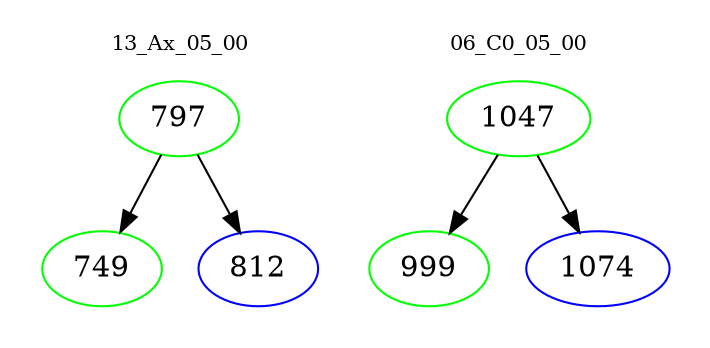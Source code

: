 digraph{
subgraph cluster_0 {
color = white
label = "13_Ax_05_00";
fontsize=10;
T0_797 [label="797", color="green"]
T0_797 -> T0_749 [color="black"]
T0_749 [label="749", color="green"]
T0_797 -> T0_812 [color="black"]
T0_812 [label="812", color="blue"]
}
subgraph cluster_1 {
color = white
label = "06_C0_05_00";
fontsize=10;
T1_1047 [label="1047", color="green"]
T1_1047 -> T1_999 [color="black"]
T1_999 [label="999", color="green"]
T1_1047 -> T1_1074 [color="black"]
T1_1074 [label="1074", color="blue"]
}
}
